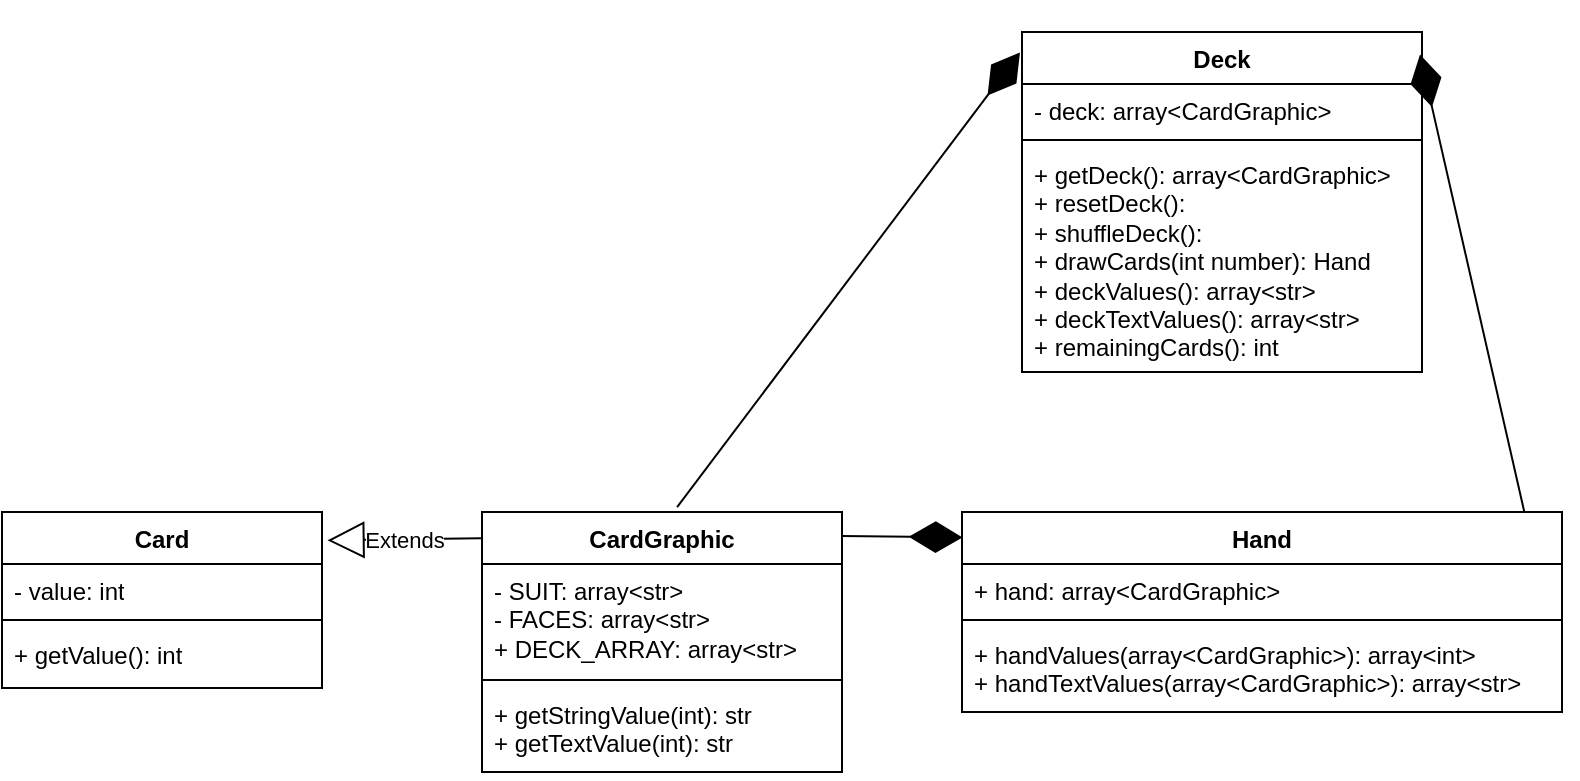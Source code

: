 <mxfile version="26.2.2">
  <diagram name="Page-1" id="t8CD8iMALCH-X7aD-63t">
    <mxGraphModel dx="1501" dy="923" grid="1" gridSize="10" guides="1" tooltips="1" connect="1" arrows="1" fold="1" page="1" pageScale="1" pageWidth="900" pageHeight="600" math="0" shadow="0">
      <root>
        <mxCell id="0" />
        <mxCell id="1" parent="0" />
        <mxCell id="JAurW-bU4pp33qOmnVLq-1" value="Card" style="swimlane;fontStyle=1;align=center;verticalAlign=top;childLayout=stackLayout;horizontal=1;startSize=26;horizontalStack=0;resizeParent=1;resizeParentMax=0;resizeLast=0;collapsible=1;marginBottom=0;whiteSpace=wrap;html=1;" vertex="1" parent="1">
          <mxGeometry x="30" y="330" width="160" height="88" as="geometry" />
        </mxCell>
        <mxCell id="JAurW-bU4pp33qOmnVLq-2" value="&lt;div&gt;&lt;span style=&quot;background-color: transparent; color: light-dark(rgb(0, 0, 0), rgb(255, 255, 255));&quot;&gt;- value: int&lt;/span&gt;&lt;/div&gt;" style="text;strokeColor=none;fillColor=none;align=left;verticalAlign=top;spacingLeft=4;spacingRight=4;overflow=hidden;rotatable=0;points=[[0,0.5],[1,0.5]];portConstraint=eastwest;whiteSpace=wrap;html=1;" vertex="1" parent="JAurW-bU4pp33qOmnVLq-1">
          <mxGeometry y="26" width="160" height="24" as="geometry" />
        </mxCell>
        <mxCell id="JAurW-bU4pp33qOmnVLq-3" value="" style="line;strokeWidth=1;fillColor=none;align=left;verticalAlign=middle;spacingTop=-1;spacingLeft=3;spacingRight=3;rotatable=0;labelPosition=right;points=[];portConstraint=eastwest;strokeColor=inherit;" vertex="1" parent="JAurW-bU4pp33qOmnVLq-1">
          <mxGeometry y="50" width="160" height="8" as="geometry" />
        </mxCell>
        <mxCell id="JAurW-bU4pp33qOmnVLq-4" value="+ getValue(): int" style="text;strokeColor=none;fillColor=none;align=left;verticalAlign=top;spacingLeft=4;spacingRight=4;overflow=hidden;rotatable=0;points=[[0,0.5],[1,0.5]];portConstraint=eastwest;whiteSpace=wrap;html=1;" vertex="1" parent="JAurW-bU4pp33qOmnVLq-1">
          <mxGeometry y="58" width="160" height="30" as="geometry" />
        </mxCell>
        <mxCell id="JAurW-bU4pp33qOmnVLq-5" value="CardGraphic" style="swimlane;fontStyle=1;align=center;verticalAlign=top;childLayout=stackLayout;horizontal=1;startSize=26;horizontalStack=0;resizeParent=1;resizeParentMax=0;resizeLast=0;collapsible=1;marginBottom=0;whiteSpace=wrap;html=1;" vertex="1" parent="1">
          <mxGeometry x="270" y="330" width="180" height="130" as="geometry" />
        </mxCell>
        <mxCell id="JAurW-bU4pp33qOmnVLq-6" value="- SUIT: array&amp;lt;str&amp;gt;&lt;div&gt;- FACES: array&amp;lt;str&amp;gt;&lt;/div&gt;&lt;div&gt;+ DECK_ARRAY: array&amp;lt;str&amp;gt;&lt;/div&gt;" style="text;strokeColor=none;fillColor=none;align=left;verticalAlign=top;spacingLeft=4;spacingRight=4;overflow=hidden;rotatable=0;points=[[0,0.5],[1,0.5]];portConstraint=eastwest;whiteSpace=wrap;html=1;" vertex="1" parent="JAurW-bU4pp33qOmnVLq-5">
          <mxGeometry y="26" width="180" height="54" as="geometry" />
        </mxCell>
        <mxCell id="JAurW-bU4pp33qOmnVLq-7" value="" style="line;strokeWidth=1;fillColor=none;align=left;verticalAlign=middle;spacingTop=-1;spacingLeft=3;spacingRight=3;rotatable=0;labelPosition=right;points=[];portConstraint=eastwest;strokeColor=inherit;" vertex="1" parent="JAurW-bU4pp33qOmnVLq-5">
          <mxGeometry y="80" width="180" height="8" as="geometry" />
        </mxCell>
        <mxCell id="JAurW-bU4pp33qOmnVLq-8" value="+ getStringValue(int): str&lt;div&gt;+ getTextValue(int): str&lt;/div&gt;" style="text;strokeColor=none;fillColor=none;align=left;verticalAlign=top;spacingLeft=4;spacingRight=4;overflow=hidden;rotatable=0;points=[[0,0.5],[1,0.5]];portConstraint=eastwest;whiteSpace=wrap;html=1;" vertex="1" parent="JAurW-bU4pp33qOmnVLq-5">
          <mxGeometry y="88" width="180" height="42" as="geometry" />
        </mxCell>
        <mxCell id="JAurW-bU4pp33qOmnVLq-9" value="Hand" style="swimlane;fontStyle=1;align=center;verticalAlign=top;childLayout=stackLayout;horizontal=1;startSize=26;horizontalStack=0;resizeParent=1;resizeParentMax=0;resizeLast=0;collapsible=1;marginBottom=0;whiteSpace=wrap;html=1;" vertex="1" parent="1">
          <mxGeometry x="510" y="330" width="300" height="100" as="geometry" />
        </mxCell>
        <mxCell id="JAurW-bU4pp33qOmnVLq-10" value="+ hand: array&amp;lt;CardGraphic&amp;gt;" style="text;strokeColor=none;fillColor=none;align=left;verticalAlign=top;spacingLeft=4;spacingRight=4;overflow=hidden;rotatable=0;points=[[0,0.5],[1,0.5]];portConstraint=eastwest;whiteSpace=wrap;html=1;" vertex="1" parent="JAurW-bU4pp33qOmnVLq-9">
          <mxGeometry y="26" width="300" height="24" as="geometry" />
        </mxCell>
        <mxCell id="JAurW-bU4pp33qOmnVLq-11" value="" style="line;strokeWidth=1;fillColor=none;align=left;verticalAlign=middle;spacingTop=-1;spacingLeft=3;spacingRight=3;rotatable=0;labelPosition=right;points=[];portConstraint=eastwest;strokeColor=inherit;" vertex="1" parent="JAurW-bU4pp33qOmnVLq-9">
          <mxGeometry y="50" width="300" height="8" as="geometry" />
        </mxCell>
        <mxCell id="JAurW-bU4pp33qOmnVLq-12" value="+ handValues(array&amp;lt;CardGraphic&amp;gt;): array&amp;lt;int&amp;gt;&lt;div&gt;+ handTextValues(array&amp;lt;CardGraphic&amp;gt;): array&amp;lt;str&amp;gt;&lt;/div&gt;" style="text;strokeColor=none;fillColor=none;align=left;verticalAlign=top;spacingLeft=4;spacingRight=4;overflow=hidden;rotatable=0;points=[[0,0.5],[1,0.5]];portConstraint=eastwest;whiteSpace=wrap;html=1;" vertex="1" parent="JAurW-bU4pp33qOmnVLq-9">
          <mxGeometry y="58" width="300" height="42" as="geometry" />
        </mxCell>
        <mxCell id="JAurW-bU4pp33qOmnVLq-13" value="" style="endArrow=diamondThin;endFill=1;endSize=24;html=1;rounded=0;exitX=0.998;exitY=0.092;exitDx=0;exitDy=0;exitPerimeter=0;entryX=0.001;entryY=0.127;entryDx=0;entryDy=0;entryPerimeter=0;" edge="1" parent="1" source="JAurW-bU4pp33qOmnVLq-5" target="JAurW-bU4pp33qOmnVLq-9">
          <mxGeometry width="160" relative="1" as="geometry">
            <mxPoint x="540" y="320" as="sourcePoint" />
            <mxPoint x="500" y="380" as="targetPoint" />
          </mxGeometry>
        </mxCell>
        <mxCell id="JAurW-bU4pp33qOmnVLq-14" value="Deck" style="swimlane;fontStyle=1;align=center;verticalAlign=top;childLayout=stackLayout;horizontal=1;startSize=26;horizontalStack=0;resizeParent=1;resizeParentMax=0;resizeLast=0;collapsible=1;marginBottom=0;whiteSpace=wrap;html=1;" vertex="1" parent="1">
          <mxGeometry x="540" y="90" width="200" height="170" as="geometry" />
        </mxCell>
        <mxCell id="JAurW-bU4pp33qOmnVLq-15" value="- deck: array&amp;lt;CardGraphic&amp;gt;" style="text;strokeColor=none;fillColor=none;align=left;verticalAlign=top;spacingLeft=4;spacingRight=4;overflow=hidden;rotatable=0;points=[[0,0.5],[1,0.5]];portConstraint=eastwest;whiteSpace=wrap;html=1;" vertex="1" parent="JAurW-bU4pp33qOmnVLq-14">
          <mxGeometry y="26" width="200" height="24" as="geometry" />
        </mxCell>
        <mxCell id="JAurW-bU4pp33qOmnVLq-16" value="" style="line;strokeWidth=1;fillColor=none;align=left;verticalAlign=middle;spacingTop=-1;spacingLeft=3;spacingRight=3;rotatable=0;labelPosition=right;points=[];portConstraint=eastwest;strokeColor=inherit;" vertex="1" parent="JAurW-bU4pp33qOmnVLq-14">
          <mxGeometry y="50" width="200" height="8" as="geometry" />
        </mxCell>
        <mxCell id="JAurW-bU4pp33qOmnVLq-17" value="&lt;div&gt;+ getDeck():&amp;nbsp;&lt;span style=&quot;background-color: transparent; color: light-dark(rgb(0, 0, 0), rgb(255, 255, 255));&quot;&gt;array&amp;lt;CardGraphic&amp;gt;&lt;/span&gt;&lt;/div&gt;+ resetDeck():&lt;div&gt;+ shuffleDeck():&lt;/div&gt;&lt;div&gt;+ drawCards(int number): Hand&lt;/div&gt;&lt;div&gt;+ deckValues(): array&amp;lt;str&amp;gt;&lt;/div&gt;&lt;div&gt;+ deckTextValues(): array&amp;lt;str&amp;gt;&lt;/div&gt;&lt;div&gt;+ remainingCards(): int&lt;/div&gt;" style="text;strokeColor=none;fillColor=none;align=left;verticalAlign=top;spacingLeft=4;spacingRight=4;overflow=hidden;rotatable=0;points=[[0,0.5],[1,0.5]];portConstraint=eastwest;whiteSpace=wrap;html=1;" vertex="1" parent="JAurW-bU4pp33qOmnVLq-14">
          <mxGeometry y="58" width="200" height="112" as="geometry" />
        </mxCell>
        <mxCell id="JAurW-bU4pp33qOmnVLq-18" value="" style="endArrow=diamondThin;endFill=1;endSize=24;html=1;rounded=0;entryX=-0.005;entryY=0.06;entryDx=0;entryDy=0;entryPerimeter=0;exitX=0.542;exitY=-0.019;exitDx=0;exitDy=0;exitPerimeter=0;" edge="1" parent="1" source="JAurW-bU4pp33qOmnVLq-5" target="JAurW-bU4pp33qOmnVLq-14">
          <mxGeometry width="160" relative="1" as="geometry">
            <mxPoint x="450" y="340" as="sourcePoint" />
            <mxPoint x="570" y="590" as="targetPoint" />
          </mxGeometry>
        </mxCell>
        <mxCell id="JAurW-bU4pp33qOmnVLq-19" value="" style="endArrow=diamondThin;endFill=1;endSize=24;html=1;rounded=0;entryX=0.995;entryY=0.066;entryDx=0;entryDy=0;entryPerimeter=0;exitX=0.937;exitY=-0.003;exitDx=0;exitDy=0;exitPerimeter=0;" edge="1" parent="1" source="JAurW-bU4pp33qOmnVLq-9" target="JAurW-bU4pp33qOmnVLq-14">
          <mxGeometry width="160" relative="1" as="geometry">
            <mxPoint x="810" y="590" as="sourcePoint" />
            <mxPoint x="970" y="590" as="targetPoint" />
          </mxGeometry>
        </mxCell>
        <mxCell id="JAurW-bU4pp33qOmnVLq-20" value="Extends" style="endArrow=block;endSize=16;endFill=0;html=1;rounded=0;exitX=-0.003;exitY=0.101;exitDx=0;exitDy=0;exitPerimeter=0;entryX=1.017;entryY=0.161;entryDx=0;entryDy=0;entryPerimeter=0;" edge="1" parent="1" source="JAurW-bU4pp33qOmnVLq-5" target="JAurW-bU4pp33qOmnVLq-1">
          <mxGeometry width="160" relative="1" as="geometry">
            <mxPoint x="170" y="290" as="sourcePoint" />
            <mxPoint x="172" y="150" as="targetPoint" />
          </mxGeometry>
        </mxCell>
      </root>
    </mxGraphModel>
  </diagram>
</mxfile>
